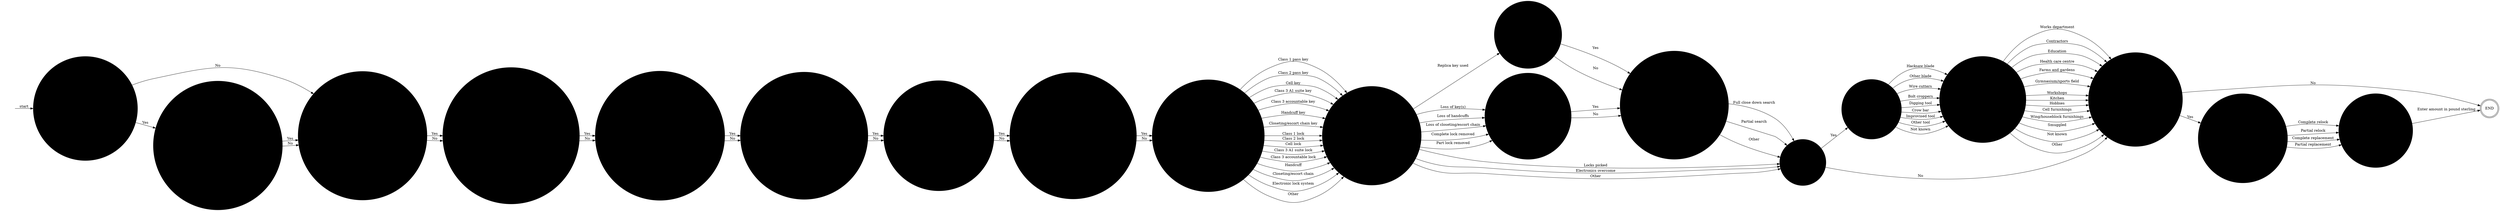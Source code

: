 digraph OLD_KEY_LOCK_INCIDENT {  rankdir=LR;
  node [shape = circle];
  START_NODE [label="", shape=none];
  START_NODE -> 44598 [label = "start"];
  END_NODE [label="END", shape="doublecircle"];
  44166 [label = "Has any prosecution taken place or is any pending?", style="filled", color="#DDD"];
  44166 -> 44331 [label = "Yes", style="filled", color="#DDD"];
  44166 -> 44331 [label = "No", style="filled", color="#DDD"];
  44228 [label = "Has the prison service press office been informed?", style="filled", color="#DDD"];
  44228 -> 44972 [label = "Yes", style="filled", color="#DDD"];
  44228 -> 44972 [label = "No", style="filled", color="#DDD"];
  44331 [label = "Is the incident the subject of an internal investigation?", style="filled", color="#DDD"];
  44331 -> 44386 [label = "Yes", style="filled", color="#DDD"];
  44331 -> 44386 [label = "No", style="filled", color="#DDD"];
  44355 [label = "Has a replica been found?", style="filled", color="#DDD"];
  44355 -> 44894 [label = "Yes", style="filled", color="#DDD"];
  44355 -> 44894 [label = "No", style="filled", color="#DDD"];
  44386 [label = "Is the incident subject to a governor's adjudication?", style="filled", color="#DDD"];
  44386 -> 44414 [label = "Yes", style="filled", color="#DDD"];
  44386 -> 44414 [label = "No", style="filled", color="#DDD"];
  44407 [label = "What tools were used?", style="filled", color="#DDD"];
  44407 -> 44925 [label = "Hacksaw blade", style="filled", color="#DDD"];
  44407 -> 44925 [label = "Other blade", style="filled", color="#DDD"];
  44407 -> 44925 [label = "Wire cutters", style="filled", color="#DDD"];
  44407 -> 44925 [label = "Bolt croppers", style="filled", color="#DDD"];
  44407 -> 44925 [label = "Digging tool", style="filled", color="#DDD"];
  44407 -> 44925 [label = "Crow bar", style="filled", color="#DDD"];
  44407 -> 44925 [label = "Improvised tool", style="filled", color="#DDD"];
  44407 -> 44925 [label = "Other tool", style="filled", color="#DDD"];
  44407 -> 44925 [label = "Not known", style="filled", color="#DDD"];
  44414 [label = "Is any member of staff facing disciplinary charges?", style="filled", color="#DDD"];
  44414 -> 44678 [label = "Yes", style="filled", color="#DDD"];
  44414 -> 44678 [label = "No", style="filled", color="#DDD"];
  44449 [label = "Describe the remedial action taken", style="filled", color="#DDD"];
  44449 -> 44921 [label = "Complete relock", style="filled", color="#DDD"];
  44449 -> 44921 [label = "Partial relock", style="filled", color="#DDD"];
  44449 -> 44921 [label = "Complete replacement", style="filled", color="#DDD"];
  44449 -> 44921 [label = "Partial replacement", style="filled", color="#DDD"];
  44598 [label = "Were the police informed of the incident?", style="filled", color="#DDD"];
  44598 -> 45072 [label = "Yes", style="filled", color="#DDD"];
  44598 -> 44166 [label = "No", style="filled", color="#DDD"];
  44619 [label = "Have the lost item(s) been found?", style="filled", color="#DDD"];
  44619 -> 44894 [label = "Yes", style="filled", color="#DDD"];
  44619 -> 44894 [label = "No", style="filled", color="#DDD"];
  44678 [label = "Is there any media interest in this incident?", style="filled", color="#DDD"];
  44678 -> 44228 [label = "Yes", style="filled", color="#DDD"];
  44678 -> 44228 [label = "No", style="filled", color="#DDD"];
  44775 [label = "Has any remedial action been taken?", style="filled", color="#DDD"];
  44775 -> 44449 [label = "Yes", style="filled", color="#DDD"];
  44775 -> END_NODE [label = "No", style="filled", color="#DDD"];
  44866 [label = "Were tools used?", style="filled", color="#DDD"];
  44866 -> 44407 [label = "Yes", style="filled", color="#DDD"];
  44866 -> 44775 [label = "No", style="filled", color="#DDD"];
  44894 [label = "What action was taken to find these items?", style="filled", color="#DDD"];
  44894 -> 44866 [label = "Full close down search", style="filled", color="#DDD"];
  44894 -> 44866 [label = "Partial search", style="filled", color="#DDD"];
  44894 -> 44866 [label = "Other", style="filled", color="#DDD"];
  44921 [label = "Estimated cost of this action", style="filled", color="#DDD"];
  44921 -> END_NODE [label = "Enter amount in pound sterling", style="filled", color="#DDD"];
  44925 [label = "What was the source of the tools?", style="filled", color="#DDD"];
  44925 -> 44775 [label = "Works department", style="filled", color="#DDD"];
  44925 -> 44775 [label = "Contractors", style="filled", color="#DDD"];
  44925 -> 44775 [label = "Education", style="filled", color="#DDD"];
  44925 -> 44775 [label = "Health care centre", style="filled", color="#DDD"];
  44925 -> 44775 [label = "Farms and gardens", style="filled", color="#DDD"];
  44925 -> 44775 [label = "Gymnasium/sports field", style="filled", color="#DDD"];
  44925 -> 44775 [label = "Workshops", style="filled", color="#DDD"];
  44925 -> 44775 [label = "Kitchen", style="filled", color="#DDD"];
  44925 -> 44775 [label = "Hobbies", style="filled", color="#DDD"];
  44925 -> 44775 [label = "Cell furnishings", style="filled", color="#DDD"];
  44925 -> 44775 [label = "Wing/houseblock furnishings", style="filled", color="#DDD"];
  44925 -> 44775 [label = "Smuggled", style="filled", color="#DDD"];
  44925 -> 44775 [label = "Not known", style="filled", color="#DDD"];
  44925 -> 44775 [label = "Other", style="filled", color="#DDD"];
  44972 [label = "Describe the type of key or lock compromise", style="filled", color="#DDD"];
  44972 -> 45015 [label = "Class 1 pass key", style="filled", color="#DDD"];
  44972 -> 45015 [label = "Class 2 pass key", style="filled", color="#DDD"];
  44972 -> 45015 [label = "Cell key", style="filled", color="#DDD"];
  44972 -> 45015 [label = "Class 3 A1 suite key", style="filled", color="#DDD"];
  44972 -> 45015 [label = "Class 3 accountable key", style="filled", color="#DDD"];
  44972 -> 45015 [label = "Handcuff key", style="filled", color="#DDD"];
  44972 -> 45015 [label = "Closeting/escort chain key", style="filled", color="#DDD"];
  44972 -> 45015 [label = "Class 1 lock", style="filled", color="#DDD"];
  44972 -> 45015 [label = "Class 2 lock", style="filled", color="#DDD"];
  44972 -> 45015 [label = "Cell lock", style="filled", color="#DDD"];
  44972 -> 45015 [label = "Class 3 A1 suite lock", style="filled", color="#DDD"];
  44972 -> 45015 [label = "Class 3 accountable lock", style="filled", color="#DDD"];
  44972 -> 45015 [label = "Handcuff", style="filled", color="#DDD"];
  44972 -> 45015 [label = "Closeting/escort chain", style="filled", color="#DDD"];
  44972 -> 45015 [label = "Electronic lock system", style="filled", color="#DDD"];
  44972 -> 45015 [label = "Other", style="filled", color="#DDD"];
  45015 [label = "Describe the nature of the compromise", style="filled", color="#DDD"];
  45015 -> 44619 [label = "Loss of key(s)", style="filled", color="#DDD"];
  45015 -> 44619 [label = "Loss of handcuffs", style="filled", color="#DDD"];
  45015 -> 44619 [label = "Loss of closeting/escort chain", style="filled", color="#DDD"];
  45015 -> 44619 [label = "Complete lock removed", style="filled", color="#DDD"];
  45015 -> 44619 [label = "Part lock removed", style="filled", color="#DDD"];
  45015 -> 44355 [label = "Replica key used", style="filled", color="#DDD"];
  45015 -> 44866 [label = "Locks picked", style="filled", color="#DDD"];
  45015 -> 44866 [label = "Electronics overcome", style="filled", color="#DDD"];
  45015 -> 44866 [label = "Other", style="filled", color="#DDD"];
  45072 [label = "Is the incident the subject of a police investigation?", style="filled", color="#DDD"];
  45072 -> 44166 [label = "Yes", style="filled", color="#DDD"];
  45072 -> 44166 [label = "No", style="filled", color="#DDD"];
}
